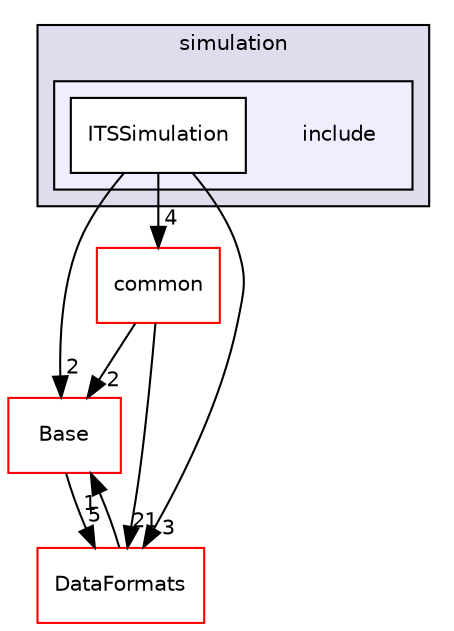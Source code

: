 digraph "/home/travis/build/AliceO2Group/AliceO2/Detectors/ITSMFT/ITS/simulation/include" {
  bgcolor=transparent;
  compound=true
  node [ fontsize="10", fontname="Helvetica"];
  edge [ labelfontsize="10", labelfontname="Helvetica"];
  subgraph clusterdir_e6f6998399f381fa585023934f76a907 {
    graph [ bgcolor="#ddddee", pencolor="black", label="simulation" fontname="Helvetica", fontsize="10", URL="dir_e6f6998399f381fa585023934f76a907.html"]
  subgraph clusterdir_703936e7bdda211beb61e967f1c6d8f5 {
    graph [ bgcolor="#eeeeff", pencolor="black", label="" URL="dir_703936e7bdda211beb61e967f1c6d8f5.html"];
    dir_703936e7bdda211beb61e967f1c6d8f5 [shape=plaintext label="include"];
    dir_d66a3873c91640f341fa02629510b1c1 [shape=box label="ITSSimulation" color="black" fillcolor="white" style="filled" URL="dir_d66a3873c91640f341fa02629510b1c1.html"];
  }
  }
  dir_37c90836491b695b472bf98d1be8336b [shape=box label="Base" color="red" URL="dir_37c90836491b695b472bf98d1be8336b.html"];
  dir_85bf31a2e8d306e7598ffcb73f8df6bf [shape=box label="common" color="red" URL="dir_85bf31a2e8d306e7598ffcb73f8df6bf.html"];
  dir_2171f7ec022c5423887b07c69b2f5b48 [shape=box label="DataFormats" color="red" URL="dir_2171f7ec022c5423887b07c69b2f5b48.html"];
  dir_37c90836491b695b472bf98d1be8336b->dir_2171f7ec022c5423887b07c69b2f5b48 [headlabel="5", labeldistance=1.5 headhref="dir_000157_000054.html"];
  dir_85bf31a2e8d306e7598ffcb73f8df6bf->dir_37c90836491b695b472bf98d1be8336b [headlabel="2", labeldistance=1.5 headhref="dir_000221_000157.html"];
  dir_85bf31a2e8d306e7598ffcb73f8df6bf->dir_2171f7ec022c5423887b07c69b2f5b48 [headlabel="21", labeldistance=1.5 headhref="dir_000221_000054.html"];
  dir_d66a3873c91640f341fa02629510b1c1->dir_37c90836491b695b472bf98d1be8336b [headlabel="2", labeldistance=1.5 headhref="dir_000173_000157.html"];
  dir_d66a3873c91640f341fa02629510b1c1->dir_85bf31a2e8d306e7598ffcb73f8df6bf [headlabel="4", labeldistance=1.5 headhref="dir_000173_000221.html"];
  dir_d66a3873c91640f341fa02629510b1c1->dir_2171f7ec022c5423887b07c69b2f5b48 [headlabel="3", labeldistance=1.5 headhref="dir_000173_000054.html"];
  dir_2171f7ec022c5423887b07c69b2f5b48->dir_37c90836491b695b472bf98d1be8336b [headlabel="1", labeldistance=1.5 headhref="dir_000054_000157.html"];
}
